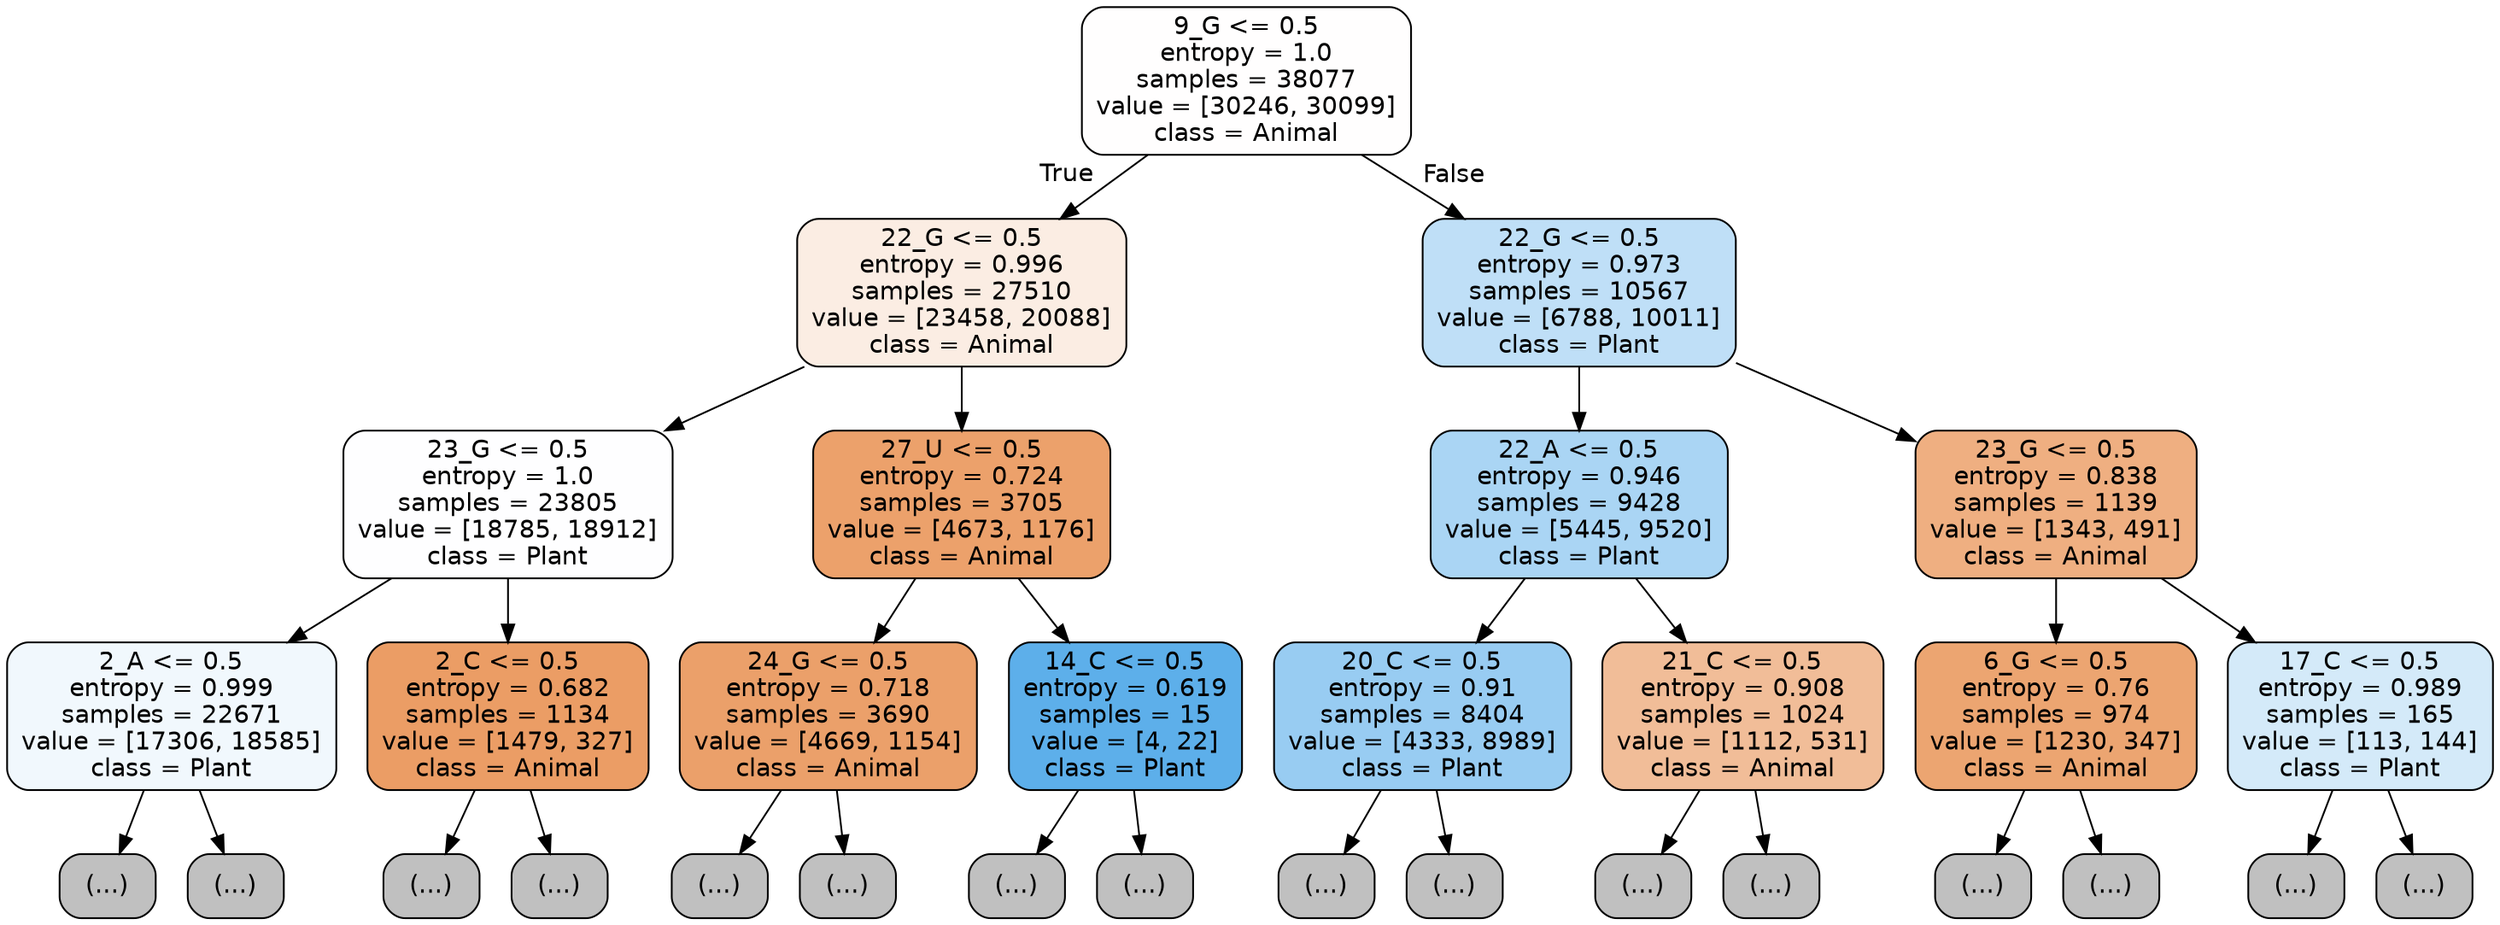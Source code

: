 digraph Tree {
node [shape=box, style="filled, rounded", color="black", fontname="helvetica"] ;
edge [fontname="helvetica"] ;
0 [label="9_G <= 0.5\nentropy = 1.0\nsamples = 38077\nvalue = [30246, 30099]\nclass = Animal", fillcolor="#fffefe"] ;
1 [label="22_G <= 0.5\nentropy = 0.996\nsamples = 27510\nvalue = [23458, 20088]\nclass = Animal", fillcolor="#fbede3"] ;
0 -> 1 [labeldistance=2.5, labelangle=45, headlabel="True"] ;
2 [label="23_G <= 0.5\nentropy = 1.0\nsamples = 23805\nvalue = [18785, 18912]\nclass = Plant", fillcolor="#fefeff"] ;
1 -> 2 ;
3 [label="2_A <= 0.5\nentropy = 0.999\nsamples = 22671\nvalue = [17306, 18585]\nclass = Plant", fillcolor="#f1f8fd"] ;
2 -> 3 ;
4 [label="(...)", fillcolor="#C0C0C0"] ;
3 -> 4 ;
8183 [label="(...)", fillcolor="#C0C0C0"] ;
3 -> 8183 ;
10658 [label="2_C <= 0.5\nentropy = 0.682\nsamples = 1134\nvalue = [1479, 327]\nclass = Animal", fillcolor="#eb9d65"] ;
2 -> 10658 ;
10659 [label="(...)", fillcolor="#C0C0C0"] ;
10658 -> 10659 ;
10972 [label="(...)", fillcolor="#C0C0C0"] ;
10658 -> 10972 ;
11051 [label="27_U <= 0.5\nentropy = 0.724\nsamples = 3705\nvalue = [4673, 1176]\nclass = Animal", fillcolor="#eca16b"] ;
1 -> 11051 ;
11052 [label="24_G <= 0.5\nentropy = 0.718\nsamples = 3690\nvalue = [4669, 1154]\nclass = Animal", fillcolor="#eba06a"] ;
11051 -> 11052 ;
11053 [label="(...)", fillcolor="#C0C0C0"] ;
11052 -> 11053 ;
12404 [label="(...)", fillcolor="#C0C0C0"] ;
11052 -> 12404 ;
12477 [label="14_C <= 0.5\nentropy = 0.619\nsamples = 15\nvalue = [4, 22]\nclass = Plant", fillcolor="#5dafea"] ;
11051 -> 12477 ;
12478 [label="(...)", fillcolor="#C0C0C0"] ;
12477 -> 12478 ;
12481 [label="(...)", fillcolor="#C0C0C0"] ;
12477 -> 12481 ;
12482 [label="22_G <= 0.5\nentropy = 0.973\nsamples = 10567\nvalue = [6788, 10011]\nclass = Plant", fillcolor="#bfdff7"] ;
0 -> 12482 [labeldistance=2.5, labelangle=-45, headlabel="False"] ;
12483 [label="22_A <= 0.5\nentropy = 0.946\nsamples = 9428\nvalue = [5445, 9520]\nclass = Plant", fillcolor="#aad5f4"] ;
12482 -> 12483 ;
12484 [label="20_C <= 0.5\nentropy = 0.91\nsamples = 8404\nvalue = [4333, 8989]\nclass = Plant", fillcolor="#98ccf2"] ;
12483 -> 12484 ;
12485 [label="(...)", fillcolor="#C0C0C0"] ;
12484 -> 12485 ;
14976 [label="(...)", fillcolor="#C0C0C0"] ;
12484 -> 14976 ;
15709 [label="21_C <= 0.5\nentropy = 0.908\nsamples = 1024\nvalue = [1112, 531]\nclass = Animal", fillcolor="#f1bd98"] ;
12483 -> 15709 ;
15710 [label="(...)", fillcolor="#C0C0C0"] ;
15709 -> 15710 ;
16117 [label="(...)", fillcolor="#C0C0C0"] ;
15709 -> 16117 ;
16222 [label="23_G <= 0.5\nentropy = 0.838\nsamples = 1139\nvalue = [1343, 491]\nclass = Animal", fillcolor="#efaf81"] ;
12482 -> 16222 ;
16223 [label="6_G <= 0.5\nentropy = 0.76\nsamples = 974\nvalue = [1230, 347]\nclass = Animal", fillcolor="#eca571"] ;
16222 -> 16223 ;
16224 [label="(...)", fillcolor="#C0C0C0"] ;
16223 -> 16224 ;
16545 [label="(...)", fillcolor="#C0C0C0"] ;
16223 -> 16545 ;
16690 [label="17_C <= 0.5\nentropy = 0.989\nsamples = 165\nvalue = [113, 144]\nclass = Plant", fillcolor="#d4eaf9"] ;
16222 -> 16690 ;
16691 [label="(...)", fillcolor="#C0C0C0"] ;
16690 -> 16691 ;
16746 [label="(...)", fillcolor="#C0C0C0"] ;
16690 -> 16746 ;
}